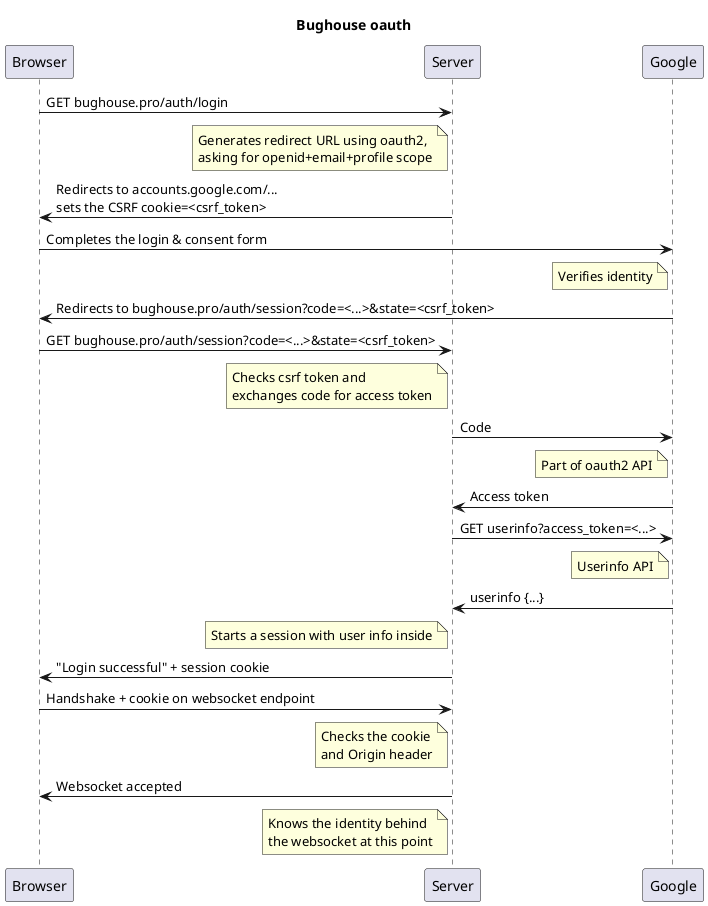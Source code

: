 @startuml
title Bughouse oauth

Browser->Server: GET bughouse.pro/auth/login
note left of Server: Generates redirect URL using oauth2,\nasking for openid+email+profile scope
Server->Browser: Redirects to accounts.google.com/...\nsets the CSRF cookie=<csrf_token>
Browser->Google: Completes the login & consent form
note left of Google: Verifies identity
Google->Browser: Redirects to bughouse.pro/auth/session?code=<...>&state=<csrf_token>
Browser->Server: GET bughouse.pro/auth/session?code=<...>&state=<csrf_token>
note left of Server: Checks csrf token and\nexchanges code for access token
Server->Google: Code
note left of Google: Part of oauth2 API
Google->Server: Access token
Server->Google: GET userinfo?access_token=<...>
note left of Google: Userinfo API
Google->Server: userinfo {...}
note left of Server: Starts a session with user info inside
Server->Browser: "Login successful" + session cookie
Browser->Server: Handshake + cookie on websocket endpoint
note left of Server: Checks the cookie\nand Origin header
Server->Browser: Websocket accepted
note left of Server: Knows the identity behind\nthe websocket at this point
@enduml
